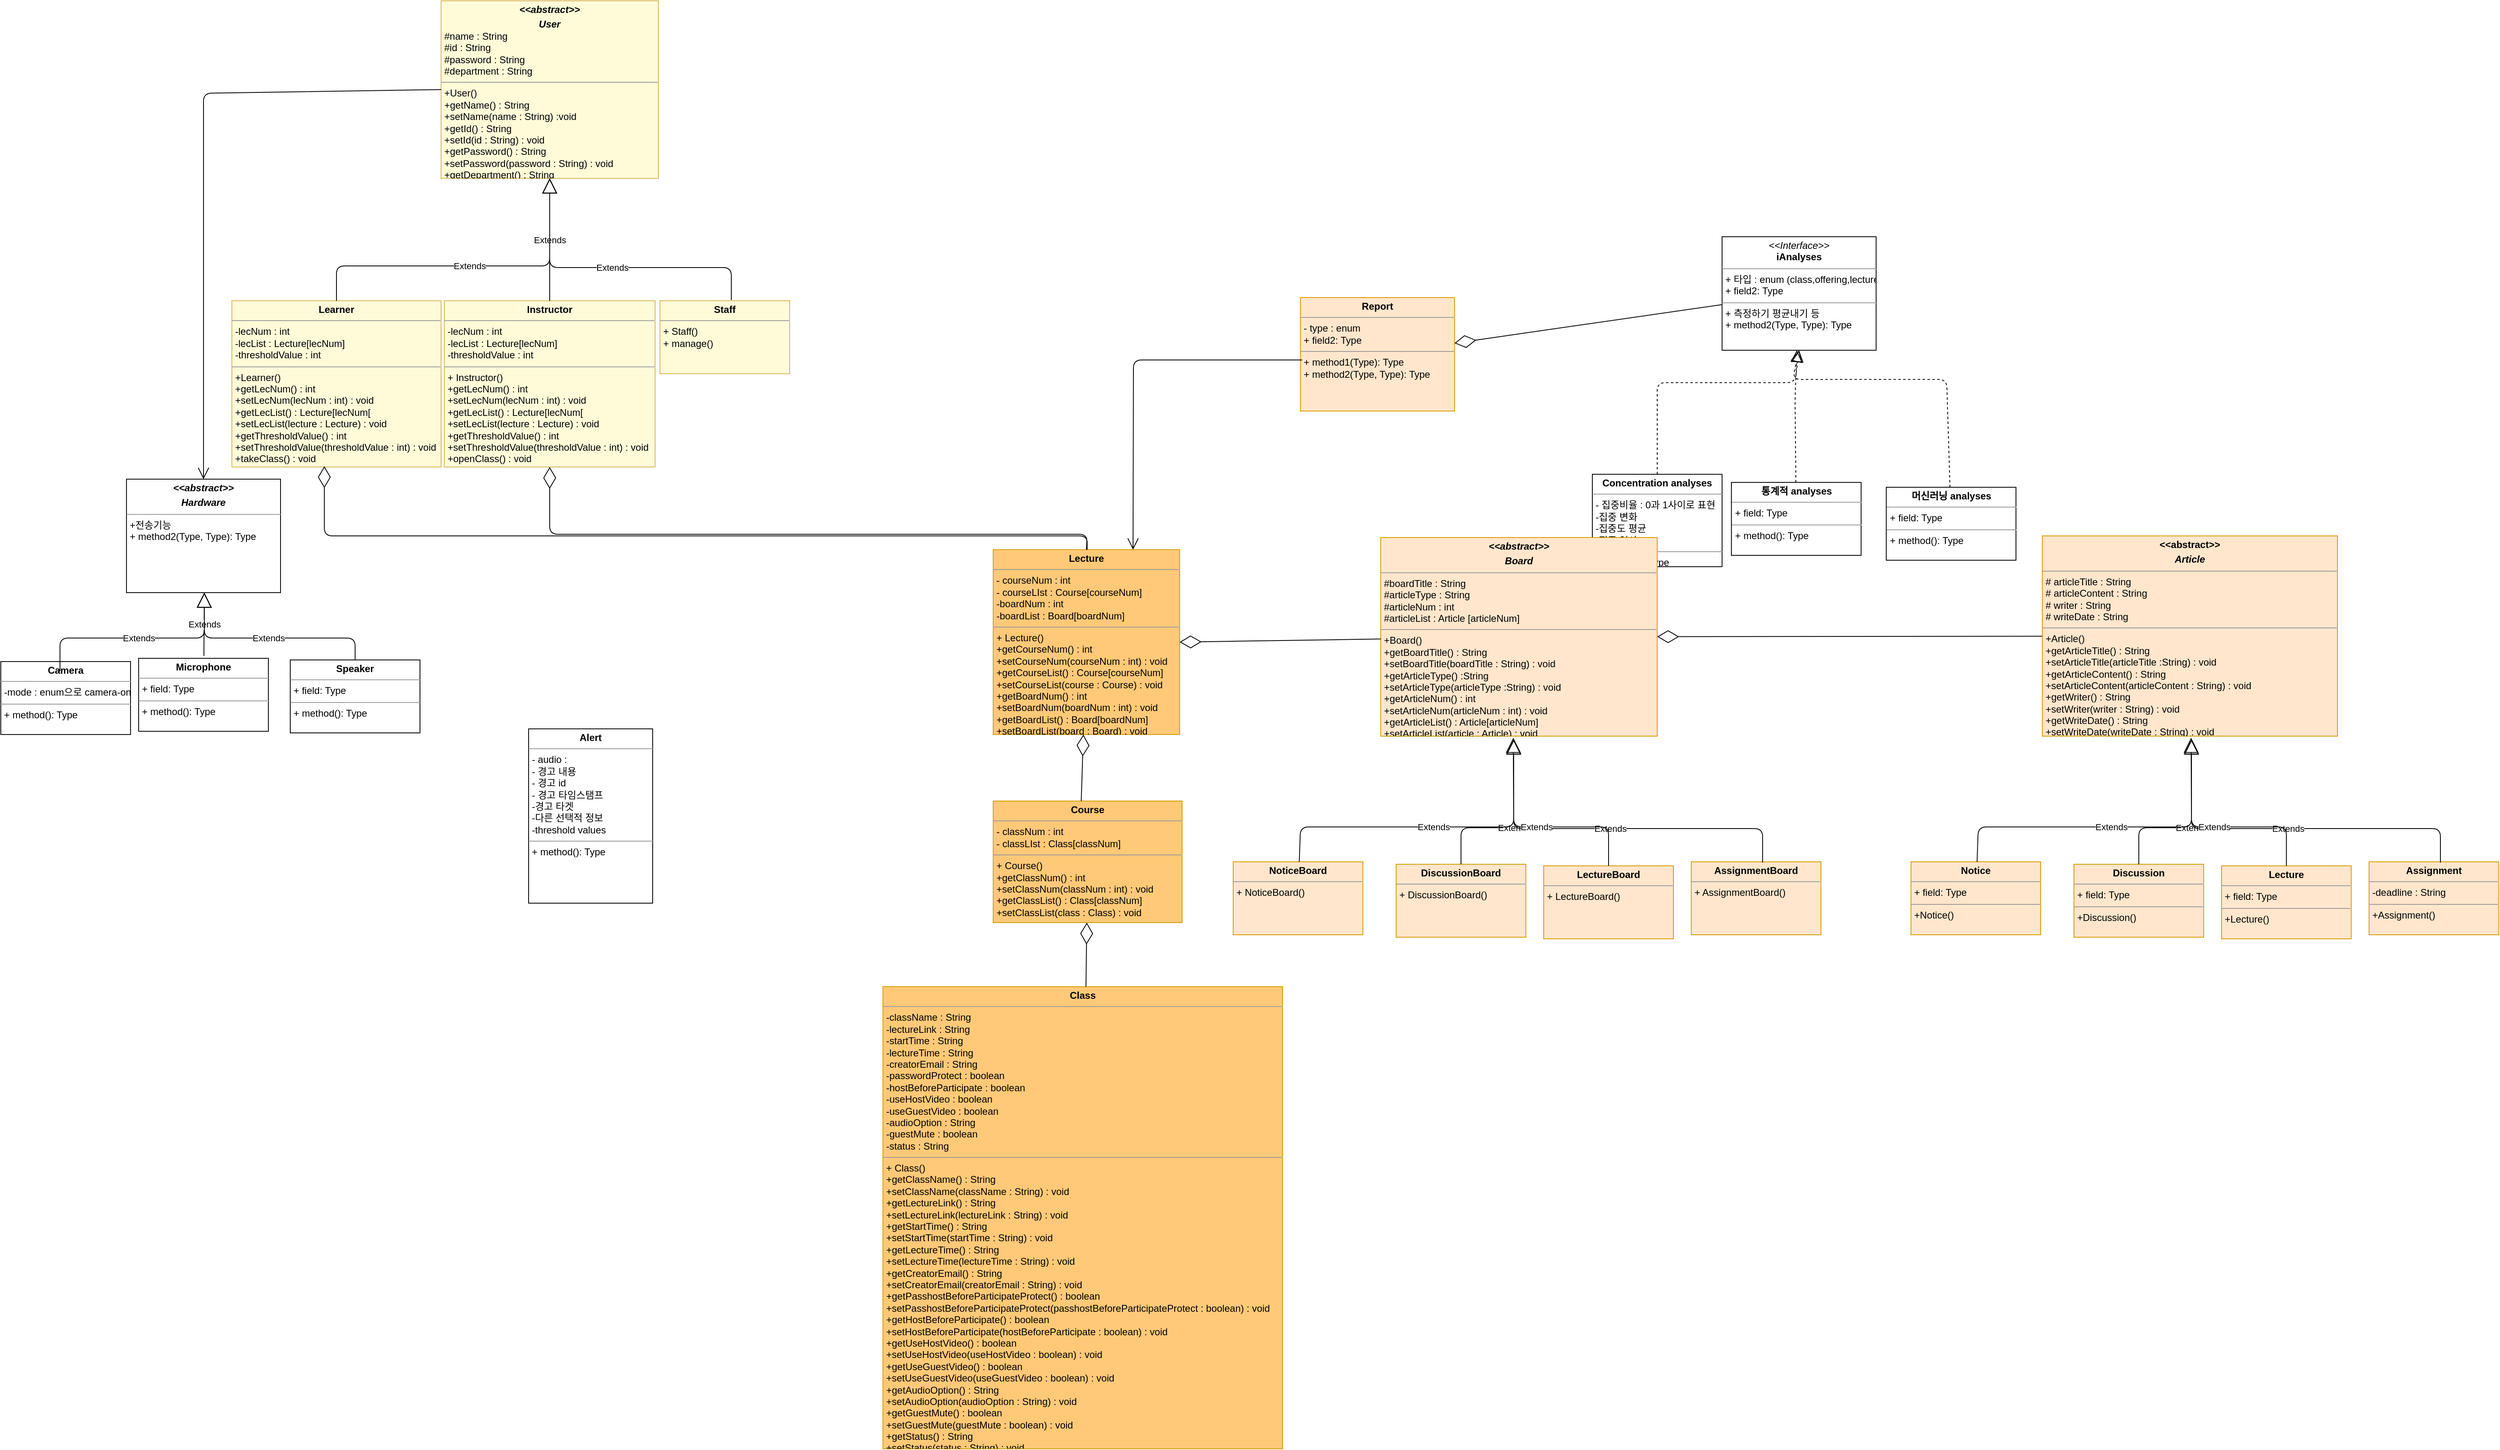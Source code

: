 <mxfile version="13.7.5" type="github">
  <diagram id="C5RBs43oDa-KdzZeNtuy" name="Page-1">
    <mxGraphModel dx="1985" dy="1035" grid="0" gridSize="10" guides="1" tooltips="1" connect="1" arrows="1" fold="1" page="0" pageScale="1" pageWidth="827" pageHeight="1169" math="0" shadow="0">
      <root>
        <mxCell id="WIyWlLk6GJQsqaUBKTNV-0" />
        <mxCell id="WIyWlLk6GJQsqaUBKTNV-1" parent="WIyWlLk6GJQsqaUBKTNV-0" />
        <mxCell id="zkfFHV4jXpPFQw0GAbJ--16" value="" style="endArrow=block;endSize=10;endFill=0;shadow=0;strokeWidth=1;rounded=0;edgeStyle=elbowEdgeStyle;elbow=vertical;" parent="WIyWlLk6GJQsqaUBKTNV-1" source="zkfFHV4jXpPFQw0GAbJ--13" edge="1">
          <mxGeometry width="160" relative="1" as="geometry">
            <mxPoint x="210" y="373" as="sourcePoint" />
            <mxPoint x="300" y="258" as="targetPoint" />
          </mxGeometry>
        </mxCell>
        <mxCell id="x_yw0JGO0CKYukrU0RF4-1" value="&lt;p style=&quot;margin: 0px ; margin-top: 4px ; text-align: center&quot;&gt;&lt;b&gt;Learner&lt;/b&gt;&lt;/p&gt;&lt;hr size=&quot;1&quot;&gt;&lt;p style=&quot;margin: 0px ; margin-left: 4px&quot;&gt;-lecNum : int&lt;/p&gt;&lt;p style=&quot;margin: 0px ; margin-left: 4px&quot;&gt;-lecList : Lecture[lecNum]&lt;/p&gt;&lt;p style=&quot;margin: 0px ; margin-left: 4px&quot;&gt;-thresholdValue : int&lt;br&gt;&lt;/p&gt;&lt;hr size=&quot;1&quot;&gt;&lt;p style=&quot;margin: 0px ; margin-left: 4px&quot;&gt;+Learner()&lt;/p&gt;&lt;p style=&quot;margin: 0px ; margin-left: 4px&quot;&gt;+getLecNum() : int&lt;/p&gt;&lt;p style=&quot;margin: 0px ; margin-left: 4px&quot;&gt;+setLecNum(lecNum : int) : void&lt;/p&gt;&lt;p style=&quot;margin: 0px ; margin-left: 4px&quot;&gt;+getLecList() : Lecture[lecNum[&lt;/p&gt;&lt;p style=&quot;margin: 0px ; margin-left: 4px&quot;&gt;+setLecList(lecture : Lecture) : void&lt;/p&gt;&lt;p style=&quot;margin: 0px 0px 0px 4px&quot;&gt;+getThresholdValue() : int&lt;/p&gt;&lt;p style=&quot;margin: 0px 0px 0px 4px&quot;&gt;+setThresholdValue(thresholdValue : int) : void&lt;/p&gt;&lt;p style=&quot;margin: 0px 0px 0px 4px&quot;&gt;+takeClass() : void&lt;/p&gt;" style="verticalAlign=top;align=left;overflow=fill;fontSize=12;fontFamily=Helvetica;html=1;strokeColor=#d6b656;fillColor=#FFFBD9;" vertex="1" parent="WIyWlLk6GJQsqaUBKTNV-1">
          <mxGeometry x="-156" y="223" width="258" height="205" as="geometry" />
        </mxCell>
        <mxCell id="x_yw0JGO0CKYukrU0RF4-2" value="&lt;p style=&quot;margin: 0px ; margin-top: 4px ; text-align: center&quot;&gt;&lt;b&gt;Instructor&lt;/b&gt;&lt;/p&gt;&lt;hr size=&quot;1&quot;&gt;&lt;p style=&quot;margin: 0px 0px 0px 4px&quot;&gt;-lecNum : int&lt;/p&gt;&lt;p style=&quot;margin: 0px ; margin-left: 4px&quot;&gt;&lt;span&gt;-lecList : Lecture[lecNum]&lt;/span&gt;&lt;/p&gt;&lt;p style=&quot;margin: 0px ; margin-left: 4px&quot;&gt;&lt;span&gt;-thresholdValue : int&lt;/span&gt;&lt;br&gt;&lt;/p&gt;&lt;hr size=&quot;1&quot;&gt;&lt;p style=&quot;margin: 0px ; margin-left: 4px&quot;&gt;+ Instructor()&lt;/p&gt;&lt;p style=&quot;margin: 0px 0px 0px 4px&quot;&gt;+getLecNum() : int&lt;/p&gt;&lt;p style=&quot;margin: 0px 0px 0px 4px&quot;&gt;+setLecNum(lecNum : int) : void&lt;/p&gt;&lt;p style=&quot;margin: 0px 0px 0px 4px&quot;&gt;+getLecList() : Lecture[lecNum[&lt;/p&gt;&lt;p style=&quot;margin: 0px 0px 0px 4px&quot;&gt;+setLecList(lecture : Lecture) : void&lt;/p&gt;&lt;p style=&quot;margin: 0px 0px 0px 4px&quot;&gt;+getThresholdValue() : int&lt;/p&gt;&lt;p style=&quot;margin: 0px 0px 0px 4px&quot;&gt;+setThresholdValue(thresholdValue : int) : void&lt;/p&gt;&lt;p style=&quot;margin: 0px 0px 0px 4px&quot;&gt;+openClass() : void&lt;/p&gt;" style="verticalAlign=top;align=left;overflow=fill;fontSize=12;fontFamily=Helvetica;html=1;strokeColor=#d6b656;fillColor=#FFFBD9;" vertex="1" parent="WIyWlLk6GJQsqaUBKTNV-1">
          <mxGeometry x="106" y="223" width="260" height="205" as="geometry" />
        </mxCell>
        <mxCell id="x_yw0JGO0CKYukrU0RF4-4" value="&lt;p style=&quot;margin: 0px ; margin-top: 4px ; text-align: center&quot;&gt;&lt;b&gt;&lt;i&gt;&amp;lt;&amp;lt;abstract&amp;gt;&amp;gt;&lt;/i&gt;&lt;/b&gt;&lt;/p&gt;&lt;p style=&quot;margin: 0px ; margin-top: 4px ; text-align: center&quot;&gt;&lt;b&gt;&lt;i&gt;User&lt;/i&gt;&lt;/b&gt;&lt;/p&gt;&lt;p style=&quot;margin: 0px ; margin-left: 4px&quot;&gt;#name : String&lt;/p&gt;&lt;p style=&quot;margin: 0px ; margin-left: 4px&quot;&gt;#id : String&lt;/p&gt;&lt;p style=&quot;margin: 0px ; margin-left: 4px&quot;&gt;#password : String&lt;/p&gt;&lt;p style=&quot;margin: 0px ; margin-left: 4px&quot;&gt;#department : String&lt;br&gt;&lt;/p&gt;&lt;hr size=&quot;1&quot;&gt;&lt;p style=&quot;margin: 0px ; margin-left: 4px&quot;&gt;+User()&lt;/p&gt;&lt;p style=&quot;margin: 0px ; margin-left: 4px&quot;&gt;+getName() : String&lt;/p&gt;&lt;p style=&quot;margin: 0px ; margin-left: 4px&quot;&gt;+setName(name : String) :void&lt;/p&gt;&lt;p style=&quot;margin: 0px ; margin-left: 4px&quot;&gt;+getId() : String&lt;/p&gt;&lt;p style=&quot;margin: 0px ; margin-left: 4px&quot;&gt;+setId(id : String) : void&lt;/p&gt;&lt;p style=&quot;margin: 0px ; margin-left: 4px&quot;&gt;+getPassword() : String&lt;/p&gt;&lt;p style=&quot;margin: 0px ; margin-left: 4px&quot;&gt;+setPassword(password : String) : void&lt;/p&gt;&lt;p style=&quot;margin: 0px ; margin-left: 4px&quot;&gt;+getDepartment() : String&lt;/p&gt;&lt;p style=&quot;margin: 0px ; margin-left: 4px&quot;&gt;+setDepartment(department : String) : void&lt;/p&gt;&lt;p style=&quot;margin: 0px ; margin-left: 4px&quot;&gt;&lt;br&gt;&lt;/p&gt;" style="verticalAlign=top;align=left;overflow=fill;fontSize=12;fontFamily=Helvetica;html=1;strokeColor=#d6b656;fillColor=#FFFBD9;" vertex="1" parent="WIyWlLk6GJQsqaUBKTNV-1">
          <mxGeometry x="102" y="-147" width="268" height="219" as="geometry" />
        </mxCell>
        <mxCell id="x_yw0JGO0CKYukrU0RF4-3" value="&lt;p style=&quot;margin: 0px ; margin-top: 4px ; text-align: center&quot;&gt;&lt;b&gt;Staff&lt;/b&gt;&lt;/p&gt;&lt;hr size=&quot;1&quot;&gt;&lt;p style=&quot;margin: 0px ; margin-left: 4px&quot;&gt;+ Staff()&lt;/p&gt;&lt;p style=&quot;margin: 0px ; margin-left: 4px&quot;&gt;+ manage()&lt;/p&gt;" style="verticalAlign=top;align=left;overflow=fill;fontSize=12;fontFamily=Helvetica;html=1;strokeColor=#d6b656;fillColor=#FFFBD9;" vertex="1" parent="WIyWlLk6GJQsqaUBKTNV-1">
          <mxGeometry x="372" y="223" width="160" height="90" as="geometry" />
        </mxCell>
        <mxCell id="x_yw0JGO0CKYukrU0RF4-10" value="&lt;p style=&quot;margin: 0px ; margin-top: 4px ; text-align: center&quot;&gt;&lt;b&gt;Course&lt;/b&gt;&lt;/p&gt;&lt;hr size=&quot;1&quot;&gt;&lt;p style=&quot;margin: 0px 0px 0px 4px&quot;&gt;- classNum : int&lt;/p&gt;&lt;p style=&quot;margin: 0px 0px 0px 4px&quot;&gt;- classLIst : Class[classNum]&lt;/p&gt;&lt;hr size=&quot;1&quot;&gt;&lt;p style=&quot;margin: 0px ; margin-left: 4px&quot;&gt;+ Course()&lt;/p&gt;&lt;p style=&quot;margin: 0px 0px 0px 4px&quot;&gt;+getClassNum() : int&lt;/p&gt;&lt;p style=&quot;margin: 0px 0px 0px 4px&quot;&gt;+setClassNum(classNum : int) : void&lt;/p&gt;&lt;p style=&quot;margin: 0px 0px 0px 4px&quot;&gt;+getClassList() : Class[classNum]&lt;/p&gt;&lt;p style=&quot;margin: 0px 0px 0px 4px&quot;&gt;+setClassList(class : Class) : void&lt;/p&gt;" style="verticalAlign=top;align=left;overflow=fill;fontSize=12;fontFamily=Helvetica;html=1;strokeColor=#d79b00;fillColor=#FFC978;" vertex="1" parent="WIyWlLk6GJQsqaUBKTNV-1">
          <mxGeometry x="783" y="840" width="233" height="150" as="geometry" />
        </mxCell>
        <mxCell id="x_yw0JGO0CKYukrU0RF4-12" value="&lt;p style=&quot;margin: 0px ; margin-top: 4px ; text-align: center&quot;&gt;&lt;b&gt;Class&lt;/b&gt;&lt;/p&gt;&lt;hr size=&quot;1&quot;&gt;&lt;p style=&quot;margin: 0px ; margin-left: 4px&quot;&gt;-className : String&lt;/p&gt;&lt;p style=&quot;margin: 0px ; margin-left: 4px&quot;&gt;-lectureLink : String&lt;/p&gt;&lt;p style=&quot;margin: 0px ; margin-left: 4px&quot;&gt;-startTime : String&lt;/p&gt;&lt;p style=&quot;margin: 0px ; margin-left: 4px&quot;&gt;-lectureTime : String&lt;/p&gt;&lt;p style=&quot;margin: 0px ; margin-left: 4px&quot;&gt;-creatorEmail : String&lt;/p&gt;&lt;p style=&quot;margin: 0px ; margin-left: 4px&quot;&gt;-passwordProtect : boolean&lt;/p&gt;&lt;p style=&quot;margin: 0px ; margin-left: 4px&quot;&gt;-hostBeforeParticipate : boolean&lt;/p&gt;&lt;p style=&quot;margin: 0px ; margin-left: 4px&quot;&gt;-useHostVideo : boolean&lt;/p&gt;&lt;p style=&quot;margin: 0px ; margin-left: 4px&quot;&gt;-useGuestVideo : boolean&lt;/p&gt;&lt;p style=&quot;margin: 0px ; margin-left: 4px&quot;&gt;-audioOption : String&lt;/p&gt;&lt;p style=&quot;margin: 0px ; margin-left: 4px&quot;&gt;-guestMute : boolean&lt;/p&gt;&lt;p style=&quot;margin: 0px ; margin-left: 4px&quot;&gt;-status : String&lt;/p&gt;&lt;hr size=&quot;1&quot;&gt;&lt;p style=&quot;margin: 0px ; margin-left: 4px&quot;&gt;+ Class()&lt;/p&gt;&lt;p style=&quot;margin: 0px ; margin-left: 4px&quot;&gt;+getClassName() : String&lt;/p&gt;&lt;p style=&quot;margin: 0px ; margin-left: 4px&quot;&gt;+setClassName(className : String) : void&lt;/p&gt;&lt;p style=&quot;margin: 0px ; margin-left: 4px&quot;&gt;+getLectureLink() : String&lt;/p&gt;&lt;p style=&quot;margin: 0px ; margin-left: 4px&quot;&gt;+setLectureLink(lectureLink : String) : void&lt;/p&gt;&lt;p style=&quot;margin: 0px ; margin-left: 4px&quot;&gt;+getStartTime() : String&lt;/p&gt;&lt;p style=&quot;margin: 0px ; margin-left: 4px&quot;&gt;+setStartTime(startTime : String) : void&lt;/p&gt;&lt;p style=&quot;margin: 0px ; margin-left: 4px&quot;&gt;+getLectureTime() : String&lt;/p&gt;&lt;p style=&quot;margin: 0px ; margin-left: 4px&quot;&gt;+setLectureTime(lectureTime : String) : void&lt;/p&gt;&lt;p style=&quot;margin: 0px ; margin-left: 4px&quot;&gt;+getCreatorEmail() : String&lt;/p&gt;&lt;p style=&quot;margin: 0px ; margin-left: 4px&quot;&gt;+setCreatorEmail(creatorEmail : String) : void&lt;/p&gt;&lt;p style=&quot;margin: 0px ; margin-left: 4px&quot;&gt;+getPasshostBeforeParticipateProtect() : boolean&lt;/p&gt;&lt;p style=&quot;margin: 0px ; margin-left: 4px&quot;&gt;+setPasshostBeforeParticipateProtect(passhostBeforeParticipateProtect : boolean) : void&lt;/p&gt;&lt;p style=&quot;margin: 0px ; margin-left: 4px&quot;&gt;+getHostBeforeParticipate() : boolean&lt;/p&gt;&lt;p style=&quot;margin: 0px ; margin-left: 4px&quot;&gt;+setHostBeforeParticipate(hostBeforeParticipate : boolean) : void&lt;/p&gt;&lt;p style=&quot;margin: 0px ; margin-left: 4px&quot;&gt;+getUseHostVideo() : boolean&lt;/p&gt;&lt;p style=&quot;margin: 0px ; margin-left: 4px&quot;&gt;+setUseHostVideo(useHostVideo : boolean) : void&lt;/p&gt;&lt;p style=&quot;margin: 0px ; margin-left: 4px&quot;&gt;+getUseGuestVideo() : boolean&lt;/p&gt;&lt;p style=&quot;margin: 0px ; margin-left: 4px&quot;&gt;+setUseGuestVideo(useGuestVideo : boolean) : void&lt;/p&gt;&lt;p style=&quot;margin: 0px ; margin-left: 4px&quot;&gt;+getAudioOption() : String&lt;/p&gt;&lt;p style=&quot;margin: 0px ; margin-left: 4px&quot;&gt;+setAudioOption(audioOption : String) : void&lt;/p&gt;&lt;p style=&quot;margin: 0px ; margin-left: 4px&quot;&gt;+getGuestMute() : boolean&lt;/p&gt;&lt;p style=&quot;margin: 0px ; margin-left: 4px&quot;&gt;+setGuestMute(guestMute : boolean) : void&lt;/p&gt;&lt;p style=&quot;margin: 0px ; margin-left: 4px&quot;&gt;+getStatus() : String&lt;/p&gt;&lt;p style=&quot;margin: 0px ; margin-left: 4px&quot;&gt;+setStatus(status : String) : void&lt;/p&gt;&lt;p style=&quot;margin: 0px 0px 0px 4px&quot;&gt;&lt;br&gt;&lt;/p&gt;" style="verticalAlign=top;align=left;overflow=fill;fontSize=12;fontFamily=Helvetica;html=1;strokeColor=#d79b00;fillColor=#FFC978;" vertex="1" parent="WIyWlLk6GJQsqaUBKTNV-1">
          <mxGeometry x="647" y="1069" width="493" height="570" as="geometry" />
        </mxCell>
        <mxCell id="x_yw0JGO0CKYukrU0RF4-18" value="&lt;p style=&quot;margin: 0px ; margin-top: 4px ; text-align: center&quot;&gt;&lt;b&gt;&lt;i&gt;&amp;lt;&amp;lt;abstract&amp;gt;&amp;gt;&lt;/i&gt;&lt;/b&gt;&lt;b&gt;&lt;i&gt;&lt;br&gt;&lt;/i&gt;&lt;/b&gt;&lt;/p&gt;&lt;p style=&quot;margin: 0px ; margin-top: 4px ; text-align: center&quot;&gt;&lt;b&gt;&lt;i&gt;Hardware&lt;/i&gt;&lt;/b&gt;&lt;/p&gt;&lt;hr size=&quot;1&quot;&gt;&lt;p style=&quot;margin: 0px ; margin-left: 4px&quot;&gt;+전송기능&lt;br&gt;+ method2(Type, Type): Type&lt;/p&gt;" style="verticalAlign=top;align=left;overflow=fill;fontSize=12;fontFamily=Helvetica;html=1;" vertex="1" parent="WIyWlLk6GJQsqaUBKTNV-1">
          <mxGeometry x="-286" y="443" width="190" height="140" as="geometry" />
        </mxCell>
        <mxCell id="x_yw0JGO0CKYukrU0RF4-20" value="&lt;p style=&quot;margin: 0px ; margin-top: 4px ; text-align: center&quot;&gt;&lt;b&gt;Speaker&lt;/b&gt;&lt;/p&gt;&lt;hr size=&quot;1&quot;&gt;&lt;p style=&quot;margin: 0px ; margin-left: 4px&quot;&gt;+ field: Type&lt;/p&gt;&lt;hr size=&quot;1&quot;&gt;&lt;p style=&quot;margin: 0px ; margin-left: 4px&quot;&gt;+ method(): Type&lt;/p&gt;" style="verticalAlign=top;align=left;overflow=fill;fontSize=12;fontFamily=Helvetica;html=1;" vertex="1" parent="WIyWlLk6GJQsqaUBKTNV-1">
          <mxGeometry x="-84" y="666" width="160" height="90" as="geometry" />
        </mxCell>
        <mxCell id="x_yw0JGO0CKYukrU0RF4-21" value="&lt;p style=&quot;margin: 0px ; margin-top: 4px ; text-align: center&quot;&gt;&lt;b&gt;Camera&lt;/b&gt;&lt;/p&gt;&lt;hr size=&quot;1&quot;&gt;&lt;p style=&quot;margin: 0px ; margin-left: 4px&quot;&gt;-mode : enum으로&amp;nbsp;camera-only mode, concentration-only mode, camera-concentration mode&lt;/p&gt;&lt;hr size=&quot;1&quot;&gt;&lt;p style=&quot;margin: 0px ; margin-left: 4px&quot;&gt;+ method(): Type&lt;/p&gt;" style="verticalAlign=top;align=left;overflow=fill;fontSize=12;fontFamily=Helvetica;html=1;" vertex="1" parent="WIyWlLk6GJQsqaUBKTNV-1">
          <mxGeometry x="-441" y="668" width="160" height="90" as="geometry" />
        </mxCell>
        <mxCell id="x_yw0JGO0CKYukrU0RF4-22" value="&lt;p style=&quot;margin: 0px ; margin-top: 4px ; text-align: center&quot;&gt;&lt;b&gt;Microphone&lt;/b&gt;&lt;/p&gt;&lt;hr size=&quot;1&quot;&gt;&lt;p style=&quot;margin: 0px ; margin-left: 4px&quot;&gt;+ field: Type&lt;/p&gt;&lt;hr size=&quot;1&quot;&gt;&lt;p style=&quot;margin: 0px ; margin-left: 4px&quot;&gt;+ method(): Type&lt;/p&gt;" style="verticalAlign=top;align=left;overflow=fill;fontSize=12;fontFamily=Helvetica;html=1;" vertex="1" parent="WIyWlLk6GJQsqaUBKTNV-1">
          <mxGeometry x="-271" y="664" width="160" height="90" as="geometry" />
        </mxCell>
        <mxCell id="x_yw0JGO0CKYukrU0RF4-26" value="&lt;p style=&quot;margin: 0px ; margin-top: 4px ; text-align: center&quot;&gt;&lt;b&gt;DiscussionBoard&lt;/b&gt;&lt;/p&gt;&lt;hr size=&quot;1&quot;&gt;&lt;p style=&quot;margin: 0px ; margin-left: 4px&quot;&gt;&lt;/p&gt;&lt;p style=&quot;margin: 0px ; margin-left: 4px&quot;&gt;+ DiscussionBoard()&lt;/p&gt;" style="verticalAlign=top;align=left;overflow=fill;fontSize=12;fontFamily=Helvetica;html=1;fillColor=#ffe6cc;strokeColor=#d79b00;" vertex="1" parent="WIyWlLk6GJQsqaUBKTNV-1">
          <mxGeometry x="1280" y="918" width="160" height="90" as="geometry" />
        </mxCell>
        <mxCell id="x_yw0JGO0CKYukrU0RF4-46" value="&lt;p style=&quot;margin: 0px ; margin-top: 4px ; text-align: center&quot;&gt;&lt;b&gt;Alert&lt;/b&gt;&lt;/p&gt;&lt;hr size=&quot;1&quot;&gt;&lt;p style=&quot;margin: 0px ; margin-left: 4px&quot;&gt;- audio :&amp;nbsp;&lt;/p&gt;&lt;p style=&quot;margin: 0px ; margin-left: 4px&quot;&gt;- 경고 내용&lt;/p&gt;&lt;p style=&quot;margin: 0px ; margin-left: 4px&quot;&gt;- 경고 id&lt;/p&gt;&lt;p style=&quot;margin: 0px ; margin-left: 4px&quot;&gt;- 경고 타임스탬프&lt;/p&gt;&lt;p style=&quot;margin: 0px ; margin-left: 4px&quot;&gt;-경고 타겟&lt;/p&gt;&lt;p style=&quot;margin: 0px ; margin-left: 4px&quot;&gt;-다른 선택적 정보&lt;/p&gt;&lt;p style=&quot;margin: 0px ; margin-left: 4px&quot;&gt;-threshold values&lt;/p&gt;&lt;hr size=&quot;1&quot;&gt;&lt;p style=&quot;margin: 0px ; margin-left: 4px&quot;&gt;+ method(): Type&lt;/p&gt;" style="verticalAlign=top;align=left;overflow=fill;fontSize=12;fontFamily=Helvetica;html=1;" vertex="1" parent="WIyWlLk6GJQsqaUBKTNV-1">
          <mxGeometry x="210" y="751" width="153" height="215" as="geometry" />
        </mxCell>
        <mxCell id="x_yw0JGO0CKYukrU0RF4-47" value="&lt;p style=&quot;margin: 0px ; margin-top: 4px ; text-align: center&quot;&gt;&lt;i&gt;&amp;lt;&amp;lt;Interface&amp;gt;&amp;gt;&lt;/i&gt;&lt;br&gt;&lt;b&gt;iAnalyses&lt;/b&gt;&lt;/p&gt;&lt;hr size=&quot;1&quot;&gt;&lt;p style=&quot;margin: 0px ; margin-left: 4px&quot;&gt;+ 타입 : enum (class,offering,lecture)&lt;br&gt;+ field2: Type&lt;/p&gt;&lt;hr size=&quot;1&quot;&gt;&lt;p style=&quot;margin: 0px ; margin-left: 4px&quot;&gt;+ 측정하기 평균내기 등&lt;br&gt;+ method2(Type, Type): Type&lt;/p&gt;" style="verticalAlign=top;align=left;overflow=fill;fontSize=12;fontFamily=Helvetica;html=1;" vertex="1" parent="WIyWlLk6GJQsqaUBKTNV-1">
          <mxGeometry x="1682" y="144" width="190" height="140" as="geometry" />
        </mxCell>
        <mxCell id="x_yw0JGO0CKYukrU0RF4-48" value="&lt;p style=&quot;margin: 0px ; margin-top: 4px ; text-align: center&quot;&gt;&lt;b&gt;머신러닝 analyses&lt;/b&gt;&lt;/p&gt;&lt;hr size=&quot;1&quot;&gt;&lt;p style=&quot;margin: 0px ; margin-left: 4px&quot;&gt;+ field: Type&lt;/p&gt;&lt;hr size=&quot;1&quot;&gt;&lt;p style=&quot;margin: 0px ; margin-left: 4px&quot;&gt;+ method(): Type&lt;/p&gt;" style="verticalAlign=top;align=left;overflow=fill;fontSize=12;fontFamily=Helvetica;html=1;" vertex="1" parent="WIyWlLk6GJQsqaUBKTNV-1">
          <mxGeometry x="1884.5" y="453" width="160" height="90" as="geometry" />
        </mxCell>
        <mxCell id="x_yw0JGO0CKYukrU0RF4-49" value="&lt;p style=&quot;margin: 0px ; margin-top: 4px ; text-align: center&quot;&gt;&lt;b&gt;통계적 analyses&lt;/b&gt;&lt;/p&gt;&lt;hr size=&quot;1&quot;&gt;&lt;p style=&quot;margin: 0px ; margin-left: 4px&quot;&gt;+ field: Type&lt;/p&gt;&lt;hr size=&quot;1&quot;&gt;&lt;p style=&quot;margin: 0px ; margin-left: 4px&quot;&gt;+ method(): Type&lt;/p&gt;" style="verticalAlign=top;align=left;overflow=fill;fontSize=12;fontFamily=Helvetica;html=1;" vertex="1" parent="WIyWlLk6GJQsqaUBKTNV-1">
          <mxGeometry x="1693.5" y="447" width="160" height="90" as="geometry" />
        </mxCell>
        <mxCell id="x_yw0JGO0CKYukrU0RF4-50" value="&lt;p style=&quot;margin: 0px ; margin-top: 4px ; text-align: center&quot;&gt;&lt;b&gt;Concentration analyses&lt;/b&gt;&lt;/p&gt;&lt;hr size=&quot;1&quot;&gt;&lt;p style=&quot;margin: 0px ; margin-left: 4px&quot;&gt;- 집중비율 : 0과 1사이로 표현&lt;/p&gt;&lt;p style=&quot;margin: 0px ; margin-left: 4px&quot;&gt;-집중 변화&lt;/p&gt;&lt;p style=&quot;margin: 0px ; margin-left: 4px&quot;&gt;-집중도 평균&lt;/p&gt;&lt;p style=&quot;margin: 0px ; margin-left: 4px&quot;&gt;-집중 역사&lt;/p&gt;&lt;hr size=&quot;1&quot;&gt;&lt;p style=&quot;margin: 0px ; margin-left: 4px&quot;&gt;+ method(): Type&lt;/p&gt;" style="verticalAlign=top;align=left;overflow=fill;fontSize=12;fontFamily=Helvetica;html=1;" vertex="1" parent="WIyWlLk6GJQsqaUBKTNV-1">
          <mxGeometry x="1522" y="437" width="160" height="114" as="geometry" />
        </mxCell>
        <mxCell id="x_yw0JGO0CKYukrU0RF4-51" value="" style="endArrow=block;dashed=1;endFill=0;endSize=12;html=1;entryX=0.5;entryY=1;entryDx=0;entryDy=0;" edge="1" parent="WIyWlLk6GJQsqaUBKTNV-1" source="x_yw0JGO0CKYukrU0RF4-50">
          <mxGeometry width="160" relative="1" as="geometry">
            <mxPoint x="1602" y="367" as="sourcePoint" />
            <mxPoint x="1777" y="284" as="targetPoint" />
            <Array as="points">
              <mxPoint x="1602" y="324" />
              <mxPoint x="1772" y="324" />
            </Array>
          </mxGeometry>
        </mxCell>
        <mxCell id="x_yw0JGO0CKYukrU0RF4-52" value="" style="endArrow=block;dashed=1;endFill=0;endSize=12;html=1;" edge="1" parent="WIyWlLk6GJQsqaUBKTNV-1" source="x_yw0JGO0CKYukrU0RF4-49">
          <mxGeometry width="160" relative="1" as="geometry">
            <mxPoint x="1772" y="363" as="sourcePoint" />
            <mxPoint x="1774.308" y="284" as="targetPoint" />
            <Array as="points">
              <mxPoint x="1772" y="344" />
            </Array>
          </mxGeometry>
        </mxCell>
        <mxCell id="x_yw0JGO0CKYukrU0RF4-53" value="" style="endArrow=block;dashed=1;endFill=0;endSize=12;html=1;entryX=0.5;entryY=1;entryDx=0;entryDy=0;" edge="1" parent="WIyWlLk6GJQsqaUBKTNV-1" source="x_yw0JGO0CKYukrU0RF4-48">
          <mxGeometry width="160" relative="1" as="geometry">
            <mxPoint x="1958" y="365" as="sourcePoint" />
            <mxPoint x="1777" y="284" as="targetPoint" />
            <Array as="points">
              <mxPoint x="1959" y="320" />
              <mxPoint x="1769" y="320" />
            </Array>
          </mxGeometry>
        </mxCell>
        <mxCell id="x_yw0JGO0CKYukrU0RF4-54" value="&lt;p style=&quot;margin: 0px ; margin-top: 4px ; text-align: center&quot;&gt;&lt;b&gt;Report&lt;/b&gt;&lt;/p&gt;&lt;hr size=&quot;1&quot;&gt;&lt;p style=&quot;margin: 0px ; margin-left: 4px&quot;&gt;- type : enum&lt;br&gt;+ field2: Type&lt;/p&gt;&lt;hr size=&quot;1&quot;&gt;&lt;p style=&quot;margin: 0px ; margin-left: 4px&quot;&gt;+ method1(Type): Type&lt;br&gt;+ method2(Type, Type): Type&lt;/p&gt;" style="verticalAlign=top;align=left;overflow=fill;fontSize=12;fontFamily=Helvetica;html=1;fillColor=#ffe6cc;strokeColor=#d79b00;" vertex="1" parent="WIyWlLk6GJQsqaUBKTNV-1">
          <mxGeometry x="1162" y="219" width="190" height="140" as="geometry" />
        </mxCell>
        <mxCell id="x_yw0JGO0CKYukrU0RF4-61" value="" style="endArrow=diamondThin;endFill=0;endSize=24;html=1;" edge="1" parent="WIyWlLk6GJQsqaUBKTNV-1" source="x_yw0JGO0CKYukrU0RF4-47" target="x_yw0JGO0CKYukrU0RF4-54">
          <mxGeometry width="160" relative="1" as="geometry">
            <mxPoint x="1455.5" y="326" as="sourcePoint" />
            <mxPoint x="1615.5" y="326" as="targetPoint" />
          </mxGeometry>
        </mxCell>
        <mxCell id="x_yw0JGO0CKYukrU0RF4-62" value="" style="endArrow=open;endFill=1;endSize=12;html=1;exitX=0;exitY=0.5;exitDx=0;exitDy=0;entryX=0.5;entryY=0;entryDx=0;entryDy=0;" edge="1" parent="WIyWlLk6GJQsqaUBKTNV-1" source="x_yw0JGO0CKYukrU0RF4-4" target="x_yw0JGO0CKYukrU0RF4-18">
          <mxGeometry width="160" relative="1" as="geometry">
            <mxPoint x="183" y="325" as="sourcePoint" />
            <mxPoint x="343" y="325" as="targetPoint" />
            <Array as="points">
              <mxPoint x="-191" y="-33" />
            </Array>
          </mxGeometry>
        </mxCell>
        <mxCell id="x_yw0JGO0CKYukrU0RF4-64" value="" style="endArrow=open;endFill=1;endSize=12;html=1;exitX=0.011;exitY=0.55;exitDx=0;exitDy=0;entryX=0.75;entryY=0;entryDx=0;entryDy=0;exitPerimeter=0;" edge="1" parent="WIyWlLk6GJQsqaUBKTNV-1" source="x_yw0JGO0CKYukrU0RF4-54" target="x_yw0JGO0CKYukrU0RF4-76">
          <mxGeometry width="160" relative="1" as="geometry">
            <mxPoint x="349.5" y="156" as="sourcePoint" />
            <mxPoint x="167.5" y="485" as="targetPoint" />
            <Array as="points">
              <mxPoint x="956" y="296" />
            </Array>
          </mxGeometry>
        </mxCell>
        <mxCell id="x_yw0JGO0CKYukrU0RF4-66" value="Extends" style="endArrow=block;endSize=16;endFill=0;html=1;entryX=0.5;entryY=1;entryDx=0;entryDy=0;exitX=0.5;exitY=0;exitDx=0;exitDy=0;" edge="1" parent="WIyWlLk6GJQsqaUBKTNV-1" source="x_yw0JGO0CKYukrU0RF4-2" target="x_yw0JGO0CKYukrU0RF4-4">
          <mxGeometry width="160" relative="1" as="geometry">
            <mxPoint x="222" y="404" as="sourcePoint" />
            <mxPoint x="382" y="404" as="targetPoint" />
          </mxGeometry>
        </mxCell>
        <mxCell id="x_yw0JGO0CKYukrU0RF4-67" value="Extends" style="endArrow=block;endSize=16;endFill=0;html=1;entryX=0.5;entryY=1;entryDx=0;entryDy=0;exitX=0.5;exitY=0;exitDx=0;exitDy=0;" edge="1" parent="WIyWlLk6GJQsqaUBKTNV-1" source="x_yw0JGO0CKYukrU0RF4-1" target="x_yw0JGO0CKYukrU0RF4-4">
          <mxGeometry width="160" relative="1" as="geometry">
            <mxPoint x="175.5" y="275" as="sourcePoint" />
            <mxPoint x="176" y="197" as="targetPoint" />
            <Array as="points">
              <mxPoint x="-27" y="180" />
              <mxPoint x="236" y="180" />
            </Array>
          </mxGeometry>
        </mxCell>
        <mxCell id="x_yw0JGO0CKYukrU0RF4-69" value="Extends" style="endArrow=block;endSize=16;endFill=0;html=1;exitX=0.55;exitY=-0.011;exitDx=0;exitDy=0;exitPerimeter=0;entryX=0.5;entryY=1;entryDx=0;entryDy=0;" edge="1" parent="WIyWlLk6GJQsqaUBKTNV-1" source="x_yw0JGO0CKYukrU0RF4-3" target="x_yw0JGO0CKYukrU0RF4-4">
          <mxGeometry width="160" relative="1" as="geometry">
            <mxPoint x="25" y="278" as="sourcePoint" />
            <mxPoint x="176" y="197" as="targetPoint" />
            <Array as="points">
              <mxPoint x="460" y="182" />
              <mxPoint x="236" y="182" />
            </Array>
          </mxGeometry>
        </mxCell>
        <mxCell id="x_yw0JGO0CKYukrU0RF4-71" value="Extends" style="endArrow=block;endSize=16;endFill=0;html=1;entryX=0.5;entryY=1;entryDx=0;entryDy=0;exitX=0.5;exitY=0;exitDx=0;exitDy=0;" edge="1" parent="WIyWlLk6GJQsqaUBKTNV-1">
          <mxGeometry width="160" relative="1" as="geometry">
            <mxPoint x="-190.5" y="661" as="sourcePoint" />
            <mxPoint x="-190" y="583" as="targetPoint" />
          </mxGeometry>
        </mxCell>
        <mxCell id="x_yw0JGO0CKYukrU0RF4-72" value="Extends" style="endArrow=block;endSize=16;endFill=0;html=1;entryX=0.5;entryY=1;entryDx=0;entryDy=0;exitX=0.456;exitY=0.133;exitDx=0;exitDy=0;exitPerimeter=0;" edge="1" parent="WIyWlLk6GJQsqaUBKTNV-1" source="x_yw0JGO0CKYukrU0RF4-21">
          <mxGeometry width="160" relative="1" as="geometry">
            <mxPoint x="-341" y="664" as="sourcePoint" />
            <mxPoint x="-190" y="583" as="targetPoint" />
            <Array as="points">
              <mxPoint x="-368" y="639" />
              <mxPoint x="-190" y="639" />
            </Array>
          </mxGeometry>
        </mxCell>
        <mxCell id="x_yw0JGO0CKYukrU0RF4-73" value="Extends" style="endArrow=block;endSize=16;endFill=0;html=1;exitX=0.5;exitY=0;exitDx=0;exitDy=0;entryX=0.5;entryY=1;entryDx=0;entryDy=0;" edge="1" parent="WIyWlLk6GJQsqaUBKTNV-1" source="x_yw0JGO0CKYukrU0RF4-20">
          <mxGeometry width="160" relative="1" as="geometry">
            <mxPoint x="-31" y="660.01" as="sourcePoint" />
            <mxPoint x="-190" y="583" as="targetPoint" />
            <Array as="points">
              <mxPoint x="-4" y="639" />
              <mxPoint x="-190" y="639" />
            </Array>
          </mxGeometry>
        </mxCell>
        <mxCell id="x_yw0JGO0CKYukrU0RF4-76" value="&lt;p style=&quot;margin: 0px ; margin-top: 4px ; text-align: center&quot;&gt;&lt;b&gt;Lecture&lt;/b&gt;&lt;/p&gt;&lt;hr size=&quot;1&quot;&gt;&lt;p style=&quot;margin: 0px ; margin-left: 4px&quot;&gt;- courseNum : int&lt;/p&gt;&lt;p style=&quot;margin: 0px ; margin-left: 4px&quot;&gt;- courseLIst : Course[courseNum]&lt;/p&gt;&lt;p style=&quot;margin: 0px 0px 0px 4px&quot;&gt;-boardNum : int&lt;/p&gt;&lt;p style=&quot;margin: 0px 0px 0px 4px&quot;&gt;-boardList : Board[boardNum]&lt;/p&gt;&lt;hr size=&quot;1&quot;&gt;&lt;p style=&quot;margin: 0px ; margin-left: 4px&quot;&gt;+ Lecture()&lt;/p&gt;&lt;p style=&quot;margin: 0px ; margin-left: 4px&quot;&gt;+getCourseNum() : int&lt;/p&gt;&lt;p style=&quot;margin: 0px ; margin-left: 4px&quot;&gt;+setCourseNum(courseNum : int) : void&lt;/p&gt;&lt;p style=&quot;margin: 0px ; margin-left: 4px&quot;&gt;+getCourseList() : Course[courseNum]&lt;/p&gt;&lt;p style=&quot;margin: 0px ; margin-left: 4px&quot;&gt;+setCourseList(course : Course) : void&lt;/p&gt;&lt;p style=&quot;margin: 0px 0px 0px 4px&quot;&gt;+getBoardNum() : int&lt;/p&gt;&lt;p style=&quot;margin: 0px 0px 0px 4px&quot;&gt;+setBoardNum(boardNum : int) : void&lt;/p&gt;&lt;p style=&quot;margin: 0px 0px 0px 4px&quot;&gt;+getBoardList() : Board[boardNum]&lt;/p&gt;&lt;p style=&quot;margin: 0px 0px 0px 4px&quot;&gt;+setBoardList(board : Board) : void&lt;/p&gt;" style="verticalAlign=top;align=left;overflow=fill;fontSize=12;fontFamily=Helvetica;html=1;strokeColor=#d79b00;fillColor=#FFC978;" vertex="1" parent="WIyWlLk6GJQsqaUBKTNV-1">
          <mxGeometry x="783" y="530" width="230" height="228" as="geometry" />
        </mxCell>
        <mxCell id="x_yw0JGO0CKYukrU0RF4-77" value="" style="endArrow=diamondThin;endFill=0;endSize=24;html=1;exitX=0.466;exitY=0;exitDx=0;exitDy=0;exitPerimeter=0;" edge="1" parent="WIyWlLk6GJQsqaUBKTNV-1" source="x_yw0JGO0CKYukrU0RF4-10" target="x_yw0JGO0CKYukrU0RF4-76">
          <mxGeometry width="160" relative="1" as="geometry">
            <mxPoint x="718.5" y="837" as="sourcePoint" />
            <mxPoint x="878.5" y="837" as="targetPoint" />
          </mxGeometry>
        </mxCell>
        <mxCell id="x_yw0JGO0CKYukrU0RF4-78" value="" style="endArrow=diamondThin;endFill=0;endSize=24;html=1;" edge="1" parent="WIyWlLk6GJQsqaUBKTNV-1" source="x_yw0JGO0CKYukrU0RF4-12" target="x_yw0JGO0CKYukrU0RF4-10">
          <mxGeometry width="160" relative="1" as="geometry">
            <mxPoint x="875.06" y="701" as="sourcePoint" />
            <mxPoint x="876.546" y="655" as="targetPoint" />
          </mxGeometry>
        </mxCell>
        <mxCell id="x_yw0JGO0CKYukrU0RF4-79" value="" style="endArrow=diamondThin;endFill=0;endSize=24;html=1;exitX=0.5;exitY=0;exitDx=0;exitDy=0;entryX=0.5;entryY=1;entryDx=0;entryDy=0;" edge="1" parent="WIyWlLk6GJQsqaUBKTNV-1" source="x_yw0JGO0CKYukrU0RF4-76" target="x_yw0JGO0CKYukrU0RF4-2">
          <mxGeometry width="160" relative="1" as="geometry">
            <mxPoint x="308" y="243" as="sourcePoint" />
            <mxPoint x="468" y="243" as="targetPoint" />
            <Array as="points">
              <mxPoint x="899" y="511" />
              <mxPoint x="236" y="511" />
            </Array>
          </mxGeometry>
        </mxCell>
        <mxCell id="x_yw0JGO0CKYukrU0RF4-80" value="" style="endArrow=diamondThin;endFill=0;endSize=24;html=1;entryX=0.442;entryY=0.995;entryDx=0;entryDy=0;entryPerimeter=0;" edge="1" parent="WIyWlLk6GJQsqaUBKTNV-1" source="x_yw0JGO0CKYukrU0RF4-76" target="x_yw0JGO0CKYukrU0RF4-1">
          <mxGeometry width="160" relative="1" as="geometry">
            <mxPoint x="875" y="557" as="sourcePoint" />
            <mxPoint x="246" y="423" as="targetPoint" />
            <Array as="points">
              <mxPoint x="899" y="513" />
              <mxPoint x="-42" y="513" />
            </Array>
          </mxGeometry>
        </mxCell>
        <mxCell id="x_yw0JGO0CKYukrU0RF4-82" value="&lt;p style=&quot;margin: 0px ; margin-top: 4px ; text-align: center&quot;&gt;&lt;b&gt;&lt;i&gt;&amp;lt;&amp;lt;abstract&amp;gt;&amp;gt;&lt;/i&gt;&lt;/b&gt;&lt;b&gt;&lt;i&gt;&lt;br&gt;&lt;/i&gt;&lt;/b&gt;&lt;/p&gt;&lt;p style=&quot;margin: 0px ; margin-top: 4px ; text-align: center&quot;&gt;&lt;b&gt;&lt;i&gt;Board&lt;/i&gt;&lt;/b&gt;&lt;/p&gt;&lt;hr size=&quot;1&quot;&gt;&lt;p style=&quot;margin: 0px ; margin-left: 4px&quot;&gt;#boardTitle : String&lt;/p&gt;&lt;p style=&quot;margin: 0px ; margin-left: 4px&quot;&gt;#articleType : String&lt;/p&gt;&lt;p style=&quot;margin: 0px ; margin-left: 4px&quot;&gt;#articleNum : int&lt;/p&gt;&lt;p style=&quot;margin: 0px ; margin-left: 4px&quot;&gt;#articleList : Article [articleNum]&lt;/p&gt;&lt;hr size=&quot;1&quot;&gt;&lt;p style=&quot;margin: 0px ; margin-left: 4px&quot;&gt;+Board()&lt;/p&gt;&lt;p style=&quot;margin: 0px ; margin-left: 4px&quot;&gt;+getBoardTitle() : String&lt;/p&gt;&lt;p style=&quot;margin: 0px ; margin-left: 4px&quot;&gt;+setBoardTitle(boardTitle : String) : void&lt;/p&gt;&lt;p style=&quot;margin: 0px ; margin-left: 4px&quot;&gt;+getArticleType() :String&lt;/p&gt;&lt;p style=&quot;margin: 0px ; margin-left: 4px&quot;&gt;+setArticleType(articleType :String) : void&lt;/p&gt;&lt;p style=&quot;margin: 0px ; margin-left: 4px&quot;&gt;+getArticleNum() : int&lt;/p&gt;&lt;p style=&quot;margin: 0px ; margin-left: 4px&quot;&gt;+setArticleNum(articleNum : int) : void&lt;/p&gt;&lt;p style=&quot;margin: 0px ; margin-left: 4px&quot;&gt;+getArticleList() : Article[articleNum]&lt;/p&gt;&lt;p style=&quot;margin: 0px ; margin-left: 4px&quot;&gt;+setArticleList(article : Article) : void&lt;/p&gt;" style="verticalAlign=top;align=left;overflow=fill;fontSize=12;fontFamily=Helvetica;html=1;fillColor=#ffe6cc;strokeColor=#d79b00;" vertex="1" parent="WIyWlLk6GJQsqaUBKTNV-1">
          <mxGeometry x="1261" y="515" width="341" height="245" as="geometry" />
        </mxCell>
        <mxCell id="x_yw0JGO0CKYukrU0RF4-83" value="&lt;p style=&quot;margin: 0px ; margin-top: 4px ; text-align: center&quot;&gt;&lt;b&gt;NoticeBoard&lt;/b&gt;&lt;/p&gt;&lt;hr size=&quot;1&quot;&gt;&lt;p style=&quot;margin: 0px ; margin-left: 4px&quot;&gt;+ NoticeBoard()&lt;/p&gt;" style="verticalAlign=top;align=left;overflow=fill;fontSize=12;fontFamily=Helvetica;html=1;fillColor=#ffe6cc;strokeColor=#d79b00;" vertex="1" parent="WIyWlLk6GJQsqaUBKTNV-1">
          <mxGeometry x="1079" y="915" width="160" height="90" as="geometry" />
        </mxCell>
        <mxCell id="x_yw0JGO0CKYukrU0RF4-84" value="&lt;p style=&quot;margin: 0px ; margin-top: 4px ; text-align: center&quot;&gt;&lt;b&gt;LectureBoard&lt;/b&gt;&lt;/p&gt;&lt;hr size=&quot;1&quot;&gt;&lt;p style=&quot;margin: 0px ; margin-left: 4px&quot;&gt;&lt;/p&gt;&lt;p style=&quot;margin: 0px ; margin-left: 4px&quot;&gt;+ LectureBoard()&lt;/p&gt;" style="verticalAlign=top;align=left;overflow=fill;fontSize=12;fontFamily=Helvetica;html=1;fillColor=#ffe6cc;strokeColor=#d79b00;" vertex="1" parent="WIyWlLk6GJQsqaUBKTNV-1">
          <mxGeometry x="1462" y="920" width="160" height="90" as="geometry" />
        </mxCell>
        <mxCell id="x_yw0JGO0CKYukrU0RF4-85" value="&lt;p style=&quot;margin: 0px ; margin-top: 4px ; text-align: center&quot;&gt;&lt;b&gt;AssignmentBoard&lt;/b&gt;&lt;/p&gt;&lt;hr size=&quot;1&quot;&gt;&lt;p style=&quot;margin: 0px ; margin-left: 4px&quot;&gt;+ AssignmentBoard()&lt;/p&gt;" style="verticalAlign=top;align=left;overflow=fill;fontSize=12;fontFamily=Helvetica;html=1;fillColor=#ffe6cc;strokeColor=#d79b00;" vertex="1" parent="WIyWlLk6GJQsqaUBKTNV-1">
          <mxGeometry x="1644" y="915" width="160" height="90" as="geometry" />
        </mxCell>
        <mxCell id="x_yw0JGO0CKYukrU0RF4-86" value="" style="endArrow=diamondThin;endFill=0;endSize=24;html=1;entryX=1;entryY=0.5;entryDx=0;entryDy=0;" edge="1" parent="WIyWlLk6GJQsqaUBKTNV-1" source="x_yw0JGO0CKYukrU0RF4-82" target="x_yw0JGO0CKYukrU0RF4-76">
          <mxGeometry width="160" relative="1" as="geometry">
            <mxPoint x="784" y="774" as="sourcePoint" />
            <mxPoint x="944" y="774" as="targetPoint" />
          </mxGeometry>
        </mxCell>
        <mxCell id="x_yw0JGO0CKYukrU0RF4-87" value="Extends" style="endArrow=block;endSize=16;endFill=0;html=1;entryX=0.5;entryY=1;entryDx=0;entryDy=0;exitX=0.5;exitY=0;exitDx=0;exitDy=0;" edge="1" parent="WIyWlLk6GJQsqaUBKTNV-1" source="x_yw0JGO0CKYukrU0RF4-26">
          <mxGeometry width="160" relative="1" as="geometry">
            <mxPoint x="1425" y="915" as="sourcePoint" />
            <mxPoint x="1425" y="764" as="targetPoint" />
            <Array as="points">
              <mxPoint x="1360" y="873" />
              <mxPoint x="1425" y="873" />
            </Array>
          </mxGeometry>
        </mxCell>
        <mxCell id="x_yw0JGO0CKYukrU0RF4-88" value="Extends" style="endArrow=block;endSize=16;endFill=0;html=1;entryX=0.5;entryY=1;entryDx=0;entryDy=0;" edge="1" parent="WIyWlLk6GJQsqaUBKTNV-1" source="x_yw0JGO0CKYukrU0RF4-83">
          <mxGeometry width="160" relative="1" as="geometry">
            <mxPoint x="1162" y="915" as="sourcePoint" />
            <mxPoint x="1425" y="764" as="targetPoint" />
            <Array as="points">
              <mxPoint x="1162" y="872" />
              <mxPoint x="1425" y="872" />
            </Array>
          </mxGeometry>
        </mxCell>
        <mxCell id="x_yw0JGO0CKYukrU0RF4-89" value="Extends" style="endArrow=block;endSize=16;endFill=0;html=1;exitX=0.55;exitY=0.011;exitDx=0;exitDy=0;exitPerimeter=0;entryX=0.5;entryY=1;entryDx=0;entryDy=0;" edge="1" parent="WIyWlLk6GJQsqaUBKTNV-1" source="x_yw0JGO0CKYukrU0RF4-85">
          <mxGeometry width="160" relative="1" as="geometry">
            <mxPoint x="1649" y="914.01" as="sourcePoint" />
            <mxPoint x="1425" y="764" as="targetPoint" />
            <Array as="points">
              <mxPoint x="1732" y="874" />
              <mxPoint x="1425" y="874" />
            </Array>
          </mxGeometry>
        </mxCell>
        <mxCell id="x_yw0JGO0CKYukrU0RF4-90" value="Extends" style="endArrow=block;endSize=16;endFill=0;html=1;entryX=0.5;entryY=1;entryDx=0;entryDy=0;exitX=0.5;exitY=0;exitDx=0;exitDy=0;" edge="1" parent="WIyWlLk6GJQsqaUBKTNV-1" source="x_yw0JGO0CKYukrU0RF4-84">
          <mxGeometry width="160" relative="1" as="geometry">
            <mxPoint x="1488" y="913" as="sourcePoint" />
            <mxPoint x="1424.5" y="762" as="targetPoint" />
            <Array as="points">
              <mxPoint x="1542" y="872" />
              <mxPoint x="1425" y="872" />
            </Array>
          </mxGeometry>
        </mxCell>
        <mxCell id="x_yw0JGO0CKYukrU0RF4-91" value="&lt;p style=&quot;margin: 0px ; margin-top: 4px ; text-align: center&quot;&gt;&lt;b&gt;&amp;lt;&amp;lt;abstract&amp;gt;&amp;gt;&lt;/b&gt;&lt;/p&gt;&lt;p style=&quot;margin: 0px ; margin-top: 4px ; text-align: center&quot;&gt;&lt;b&gt;&lt;i&gt;Article&lt;/i&gt;&lt;/b&gt;&lt;/p&gt;&lt;hr size=&quot;1&quot;&gt;&lt;p style=&quot;margin: 0px ; margin-left: 4px&quot;&gt;# articleTitle : String&lt;/p&gt;&lt;p style=&quot;margin: 0px ; margin-left: 4px&quot;&gt;# articleContent : String&lt;/p&gt;&lt;p style=&quot;margin: 0px ; margin-left: 4px&quot;&gt;# writer : String&lt;/p&gt;&lt;p style=&quot;margin: 0px ; margin-left: 4px&quot;&gt;# writeDate : String&lt;/p&gt;&lt;hr size=&quot;1&quot;&gt;&lt;p style=&quot;margin: 0px ; margin-left: 4px&quot;&gt;+Article()&lt;/p&gt;&lt;p style=&quot;margin: 0px ; margin-left: 4px&quot;&gt;+getArticleTitle() : String&lt;/p&gt;&lt;p style=&quot;margin: 0px ; margin-left: 4px&quot;&gt;+setArticleTitle(articleTitle :String) : void&lt;/p&gt;&lt;p style=&quot;margin: 0px ; margin-left: 4px&quot;&gt;+getArticleContent() : String&lt;/p&gt;&lt;p style=&quot;margin: 0px ; margin-left: 4px&quot;&gt;+setArticleContent(articleContent : String) : void&lt;/p&gt;&lt;p style=&quot;margin: 0px ; margin-left: 4px&quot;&gt;+getWriter() : String&lt;/p&gt;&lt;p style=&quot;margin: 0px ; margin-left: 4px&quot;&gt;+setWriter(writer : String) : void&lt;/p&gt;&lt;p style=&quot;margin: 0px ; margin-left: 4px&quot;&gt;+getWriteDate() : String&lt;/p&gt;&lt;p style=&quot;margin: 0px ; margin-left: 4px&quot;&gt;+setWriteDate(writeDate : String) : void&lt;/p&gt;" style="verticalAlign=top;align=left;overflow=fill;fontSize=12;fontFamily=Helvetica;html=1;fillColor=#ffe6cc;strokeColor=#d79b00;" vertex="1" parent="WIyWlLk6GJQsqaUBKTNV-1">
          <mxGeometry x="2077" y="513" width="364" height="247" as="geometry" />
        </mxCell>
        <mxCell id="x_yw0JGO0CKYukrU0RF4-92" value="" style="endArrow=diamondThin;endFill=0;endSize=24;html=1;" edge="1" parent="WIyWlLk6GJQsqaUBKTNV-1" source="x_yw0JGO0CKYukrU0RF4-91" target="x_yw0JGO0CKYukrU0RF4-82">
          <mxGeometry width="160" relative="1" as="geometry">
            <mxPoint x="1220" y="842" as="sourcePoint" />
            <mxPoint x="1507" y="690" as="targetPoint" />
          </mxGeometry>
        </mxCell>
        <mxCell id="x_yw0JGO0CKYukrU0RF4-93" value="&lt;p style=&quot;margin: 0px ; margin-top: 4px ; text-align: center&quot;&gt;&lt;b&gt;Discussion&lt;/b&gt;&lt;/p&gt;&lt;hr size=&quot;1&quot;&gt;&lt;p style=&quot;margin: 0px ; margin-left: 4px&quot;&gt;+ field: Type&lt;/p&gt;&lt;hr size=&quot;1&quot;&gt;&lt;p style=&quot;margin: 0px ; margin-left: 4px&quot;&gt;+Discussion()&lt;/p&gt;" style="verticalAlign=top;align=left;overflow=fill;fontSize=12;fontFamily=Helvetica;html=1;fillColor=#ffe6cc;strokeColor=#d79b00;" vertex="1" parent="WIyWlLk6GJQsqaUBKTNV-1">
          <mxGeometry x="2116" y="918" width="160" height="90" as="geometry" />
        </mxCell>
        <mxCell id="x_yw0JGO0CKYukrU0RF4-94" value="&lt;p style=&quot;margin: 0px ; margin-top: 4px ; text-align: center&quot;&gt;&lt;b&gt;Notice&lt;/b&gt;&lt;/p&gt;&lt;hr size=&quot;1&quot;&gt;&lt;p style=&quot;margin: 0px ; margin-left: 4px&quot;&gt;+ field: Type&lt;/p&gt;&lt;hr size=&quot;1&quot;&gt;&lt;p style=&quot;margin: 0px ; margin-left: 4px&quot;&gt;+Notice()&lt;/p&gt;" style="verticalAlign=top;align=left;overflow=fill;fontSize=12;fontFamily=Helvetica;html=1;fillColor=#ffe6cc;strokeColor=#d79b00;" vertex="1" parent="WIyWlLk6GJQsqaUBKTNV-1">
          <mxGeometry x="1915" y="915" width="160" height="90" as="geometry" />
        </mxCell>
        <mxCell id="x_yw0JGO0CKYukrU0RF4-95" value="&lt;p style=&quot;margin: 0px ; margin-top: 4px ; text-align: center&quot;&gt;&lt;b&gt;Lecture&lt;/b&gt;&lt;/p&gt;&lt;hr size=&quot;1&quot;&gt;&lt;p style=&quot;margin: 0px ; margin-left: 4px&quot;&gt;+ field: Type&lt;/p&gt;&lt;hr size=&quot;1&quot;&gt;&lt;p style=&quot;margin: 0px ; margin-left: 4px&quot;&gt;+Lecture()&lt;/p&gt;" style="verticalAlign=top;align=left;overflow=fill;fontSize=12;fontFamily=Helvetica;html=1;fillColor=#ffe6cc;strokeColor=#d79b00;" vertex="1" parent="WIyWlLk6GJQsqaUBKTNV-1">
          <mxGeometry x="2298" y="920" width="160" height="90" as="geometry" />
        </mxCell>
        <mxCell id="x_yw0JGO0CKYukrU0RF4-96" value="&lt;p style=&quot;margin: 0px ; margin-top: 4px ; text-align: center&quot;&gt;&lt;b&gt;Assignment&lt;/b&gt;&lt;/p&gt;&lt;hr size=&quot;1&quot;&gt;&lt;p style=&quot;margin: 0px ; margin-left: 4px&quot;&gt;-deadline : String&lt;/p&gt;&lt;hr size=&quot;1&quot;&gt;&lt;p style=&quot;margin: 0px ; margin-left: 4px&quot;&gt;+Assignment()&lt;/p&gt;" style="verticalAlign=top;align=left;overflow=fill;fontSize=12;fontFamily=Helvetica;html=1;fillColor=#ffe6cc;strokeColor=#d79b00;" vertex="1" parent="WIyWlLk6GJQsqaUBKTNV-1">
          <mxGeometry x="2480" y="915" width="160" height="90" as="geometry" />
        </mxCell>
        <mxCell id="x_yw0JGO0CKYukrU0RF4-97" value="Extends" style="endArrow=block;endSize=16;endFill=0;html=1;entryX=0.5;entryY=1;entryDx=0;entryDy=0;exitX=0.5;exitY=0;exitDx=0;exitDy=0;" edge="1" parent="WIyWlLk6GJQsqaUBKTNV-1" source="x_yw0JGO0CKYukrU0RF4-93">
          <mxGeometry width="160" relative="1" as="geometry">
            <mxPoint x="2261" y="915" as="sourcePoint" />
            <mxPoint x="2261" y="764" as="targetPoint" />
            <Array as="points">
              <mxPoint x="2196" y="873" />
              <mxPoint x="2261" y="873" />
            </Array>
          </mxGeometry>
        </mxCell>
        <mxCell id="x_yw0JGO0CKYukrU0RF4-98" value="Extends" style="endArrow=block;endSize=16;endFill=0;html=1;entryX=0.5;entryY=1;entryDx=0;entryDy=0;" edge="1" parent="WIyWlLk6GJQsqaUBKTNV-1" source="x_yw0JGO0CKYukrU0RF4-94">
          <mxGeometry width="160" relative="1" as="geometry">
            <mxPoint x="1998" y="915" as="sourcePoint" />
            <mxPoint x="2261" y="764" as="targetPoint" />
            <Array as="points">
              <mxPoint x="1998" y="872" />
              <mxPoint x="2261" y="872" />
            </Array>
          </mxGeometry>
        </mxCell>
        <mxCell id="x_yw0JGO0CKYukrU0RF4-99" value="Extends" style="endArrow=block;endSize=16;endFill=0;html=1;exitX=0.55;exitY=0.011;exitDx=0;exitDy=0;exitPerimeter=0;entryX=0.5;entryY=1;entryDx=0;entryDy=0;" edge="1" parent="WIyWlLk6GJQsqaUBKTNV-1" source="x_yw0JGO0CKYukrU0RF4-96">
          <mxGeometry width="160" relative="1" as="geometry">
            <mxPoint x="2485" y="914.01" as="sourcePoint" />
            <mxPoint x="2261" y="764" as="targetPoint" />
            <Array as="points">
              <mxPoint x="2568" y="874" />
              <mxPoint x="2261" y="874" />
            </Array>
          </mxGeometry>
        </mxCell>
        <mxCell id="x_yw0JGO0CKYukrU0RF4-100" value="Extends" style="endArrow=block;endSize=16;endFill=0;html=1;entryX=0.5;entryY=1;entryDx=0;entryDy=0;exitX=0.5;exitY=0;exitDx=0;exitDy=0;" edge="1" parent="WIyWlLk6GJQsqaUBKTNV-1" source="x_yw0JGO0CKYukrU0RF4-95">
          <mxGeometry width="160" relative="1" as="geometry">
            <mxPoint x="2324" y="913" as="sourcePoint" />
            <mxPoint x="2260.5" y="762" as="targetPoint" />
            <Array as="points">
              <mxPoint x="2378" y="872" />
              <mxPoint x="2261" y="872" />
            </Array>
          </mxGeometry>
        </mxCell>
      </root>
    </mxGraphModel>
  </diagram>
</mxfile>
